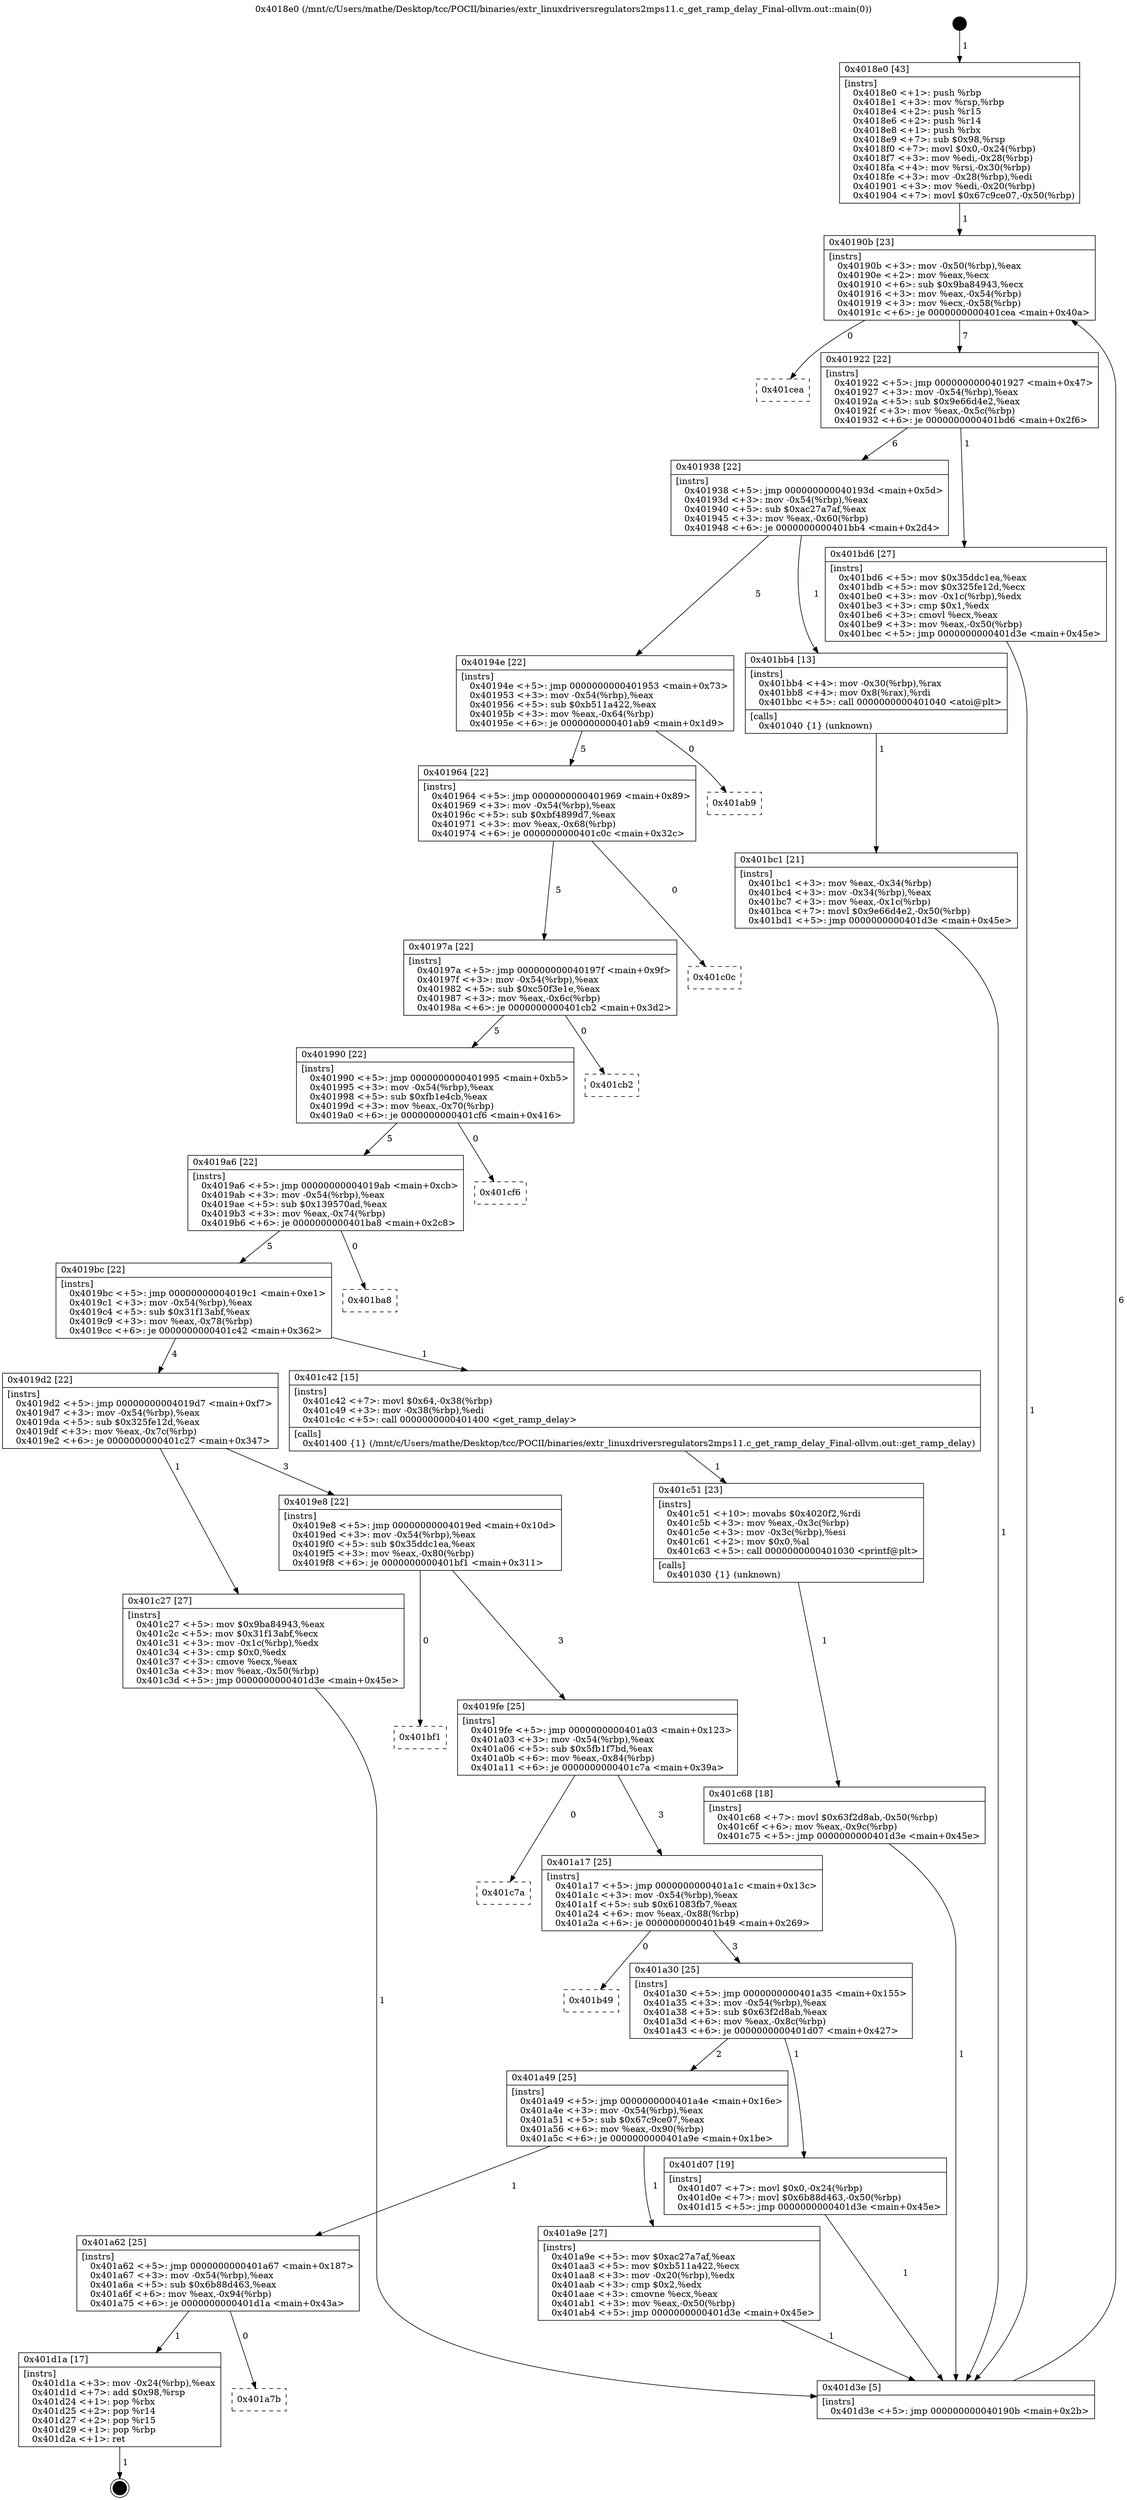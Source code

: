 digraph "0x4018e0" {
  label = "0x4018e0 (/mnt/c/Users/mathe/Desktop/tcc/POCII/binaries/extr_linuxdriversregulators2mps11.c_get_ramp_delay_Final-ollvm.out::main(0))"
  labelloc = "t"
  node[shape=record]

  Entry [label="",width=0.3,height=0.3,shape=circle,fillcolor=black,style=filled]
  "0x40190b" [label="{
     0x40190b [23]\l
     | [instrs]\l
     &nbsp;&nbsp;0x40190b \<+3\>: mov -0x50(%rbp),%eax\l
     &nbsp;&nbsp;0x40190e \<+2\>: mov %eax,%ecx\l
     &nbsp;&nbsp;0x401910 \<+6\>: sub $0x9ba84943,%ecx\l
     &nbsp;&nbsp;0x401916 \<+3\>: mov %eax,-0x54(%rbp)\l
     &nbsp;&nbsp;0x401919 \<+3\>: mov %ecx,-0x58(%rbp)\l
     &nbsp;&nbsp;0x40191c \<+6\>: je 0000000000401cea \<main+0x40a\>\l
  }"]
  "0x401cea" [label="{
     0x401cea\l
  }", style=dashed]
  "0x401922" [label="{
     0x401922 [22]\l
     | [instrs]\l
     &nbsp;&nbsp;0x401922 \<+5\>: jmp 0000000000401927 \<main+0x47\>\l
     &nbsp;&nbsp;0x401927 \<+3\>: mov -0x54(%rbp),%eax\l
     &nbsp;&nbsp;0x40192a \<+5\>: sub $0x9e66d4e2,%eax\l
     &nbsp;&nbsp;0x40192f \<+3\>: mov %eax,-0x5c(%rbp)\l
     &nbsp;&nbsp;0x401932 \<+6\>: je 0000000000401bd6 \<main+0x2f6\>\l
  }"]
  Exit [label="",width=0.3,height=0.3,shape=circle,fillcolor=black,style=filled,peripheries=2]
  "0x401bd6" [label="{
     0x401bd6 [27]\l
     | [instrs]\l
     &nbsp;&nbsp;0x401bd6 \<+5\>: mov $0x35ddc1ea,%eax\l
     &nbsp;&nbsp;0x401bdb \<+5\>: mov $0x325fe12d,%ecx\l
     &nbsp;&nbsp;0x401be0 \<+3\>: mov -0x1c(%rbp),%edx\l
     &nbsp;&nbsp;0x401be3 \<+3\>: cmp $0x1,%edx\l
     &nbsp;&nbsp;0x401be6 \<+3\>: cmovl %ecx,%eax\l
     &nbsp;&nbsp;0x401be9 \<+3\>: mov %eax,-0x50(%rbp)\l
     &nbsp;&nbsp;0x401bec \<+5\>: jmp 0000000000401d3e \<main+0x45e\>\l
  }"]
  "0x401938" [label="{
     0x401938 [22]\l
     | [instrs]\l
     &nbsp;&nbsp;0x401938 \<+5\>: jmp 000000000040193d \<main+0x5d\>\l
     &nbsp;&nbsp;0x40193d \<+3\>: mov -0x54(%rbp),%eax\l
     &nbsp;&nbsp;0x401940 \<+5\>: sub $0xac27a7af,%eax\l
     &nbsp;&nbsp;0x401945 \<+3\>: mov %eax,-0x60(%rbp)\l
     &nbsp;&nbsp;0x401948 \<+6\>: je 0000000000401bb4 \<main+0x2d4\>\l
  }"]
  "0x401a7b" [label="{
     0x401a7b\l
  }", style=dashed]
  "0x401bb4" [label="{
     0x401bb4 [13]\l
     | [instrs]\l
     &nbsp;&nbsp;0x401bb4 \<+4\>: mov -0x30(%rbp),%rax\l
     &nbsp;&nbsp;0x401bb8 \<+4\>: mov 0x8(%rax),%rdi\l
     &nbsp;&nbsp;0x401bbc \<+5\>: call 0000000000401040 \<atoi@plt\>\l
     | [calls]\l
     &nbsp;&nbsp;0x401040 \{1\} (unknown)\l
  }"]
  "0x40194e" [label="{
     0x40194e [22]\l
     | [instrs]\l
     &nbsp;&nbsp;0x40194e \<+5\>: jmp 0000000000401953 \<main+0x73\>\l
     &nbsp;&nbsp;0x401953 \<+3\>: mov -0x54(%rbp),%eax\l
     &nbsp;&nbsp;0x401956 \<+5\>: sub $0xb511a422,%eax\l
     &nbsp;&nbsp;0x40195b \<+3\>: mov %eax,-0x64(%rbp)\l
     &nbsp;&nbsp;0x40195e \<+6\>: je 0000000000401ab9 \<main+0x1d9\>\l
  }"]
  "0x401d1a" [label="{
     0x401d1a [17]\l
     | [instrs]\l
     &nbsp;&nbsp;0x401d1a \<+3\>: mov -0x24(%rbp),%eax\l
     &nbsp;&nbsp;0x401d1d \<+7\>: add $0x98,%rsp\l
     &nbsp;&nbsp;0x401d24 \<+1\>: pop %rbx\l
     &nbsp;&nbsp;0x401d25 \<+2\>: pop %r14\l
     &nbsp;&nbsp;0x401d27 \<+2\>: pop %r15\l
     &nbsp;&nbsp;0x401d29 \<+1\>: pop %rbp\l
     &nbsp;&nbsp;0x401d2a \<+1\>: ret\l
  }"]
  "0x401ab9" [label="{
     0x401ab9\l
  }", style=dashed]
  "0x401964" [label="{
     0x401964 [22]\l
     | [instrs]\l
     &nbsp;&nbsp;0x401964 \<+5\>: jmp 0000000000401969 \<main+0x89\>\l
     &nbsp;&nbsp;0x401969 \<+3\>: mov -0x54(%rbp),%eax\l
     &nbsp;&nbsp;0x40196c \<+5\>: sub $0xbf4899d7,%eax\l
     &nbsp;&nbsp;0x401971 \<+3\>: mov %eax,-0x68(%rbp)\l
     &nbsp;&nbsp;0x401974 \<+6\>: je 0000000000401c0c \<main+0x32c\>\l
  }"]
  "0x401c68" [label="{
     0x401c68 [18]\l
     | [instrs]\l
     &nbsp;&nbsp;0x401c68 \<+7\>: movl $0x63f2d8ab,-0x50(%rbp)\l
     &nbsp;&nbsp;0x401c6f \<+6\>: mov %eax,-0x9c(%rbp)\l
     &nbsp;&nbsp;0x401c75 \<+5\>: jmp 0000000000401d3e \<main+0x45e\>\l
  }"]
  "0x401c0c" [label="{
     0x401c0c\l
  }", style=dashed]
  "0x40197a" [label="{
     0x40197a [22]\l
     | [instrs]\l
     &nbsp;&nbsp;0x40197a \<+5\>: jmp 000000000040197f \<main+0x9f\>\l
     &nbsp;&nbsp;0x40197f \<+3\>: mov -0x54(%rbp),%eax\l
     &nbsp;&nbsp;0x401982 \<+5\>: sub $0xc50f3e1e,%eax\l
     &nbsp;&nbsp;0x401987 \<+3\>: mov %eax,-0x6c(%rbp)\l
     &nbsp;&nbsp;0x40198a \<+6\>: je 0000000000401cb2 \<main+0x3d2\>\l
  }"]
  "0x401c51" [label="{
     0x401c51 [23]\l
     | [instrs]\l
     &nbsp;&nbsp;0x401c51 \<+10\>: movabs $0x4020f2,%rdi\l
     &nbsp;&nbsp;0x401c5b \<+3\>: mov %eax,-0x3c(%rbp)\l
     &nbsp;&nbsp;0x401c5e \<+3\>: mov -0x3c(%rbp),%esi\l
     &nbsp;&nbsp;0x401c61 \<+2\>: mov $0x0,%al\l
     &nbsp;&nbsp;0x401c63 \<+5\>: call 0000000000401030 \<printf@plt\>\l
     | [calls]\l
     &nbsp;&nbsp;0x401030 \{1\} (unknown)\l
  }"]
  "0x401cb2" [label="{
     0x401cb2\l
  }", style=dashed]
  "0x401990" [label="{
     0x401990 [22]\l
     | [instrs]\l
     &nbsp;&nbsp;0x401990 \<+5\>: jmp 0000000000401995 \<main+0xb5\>\l
     &nbsp;&nbsp;0x401995 \<+3\>: mov -0x54(%rbp),%eax\l
     &nbsp;&nbsp;0x401998 \<+5\>: sub $0xfb1e4cb,%eax\l
     &nbsp;&nbsp;0x40199d \<+3\>: mov %eax,-0x70(%rbp)\l
     &nbsp;&nbsp;0x4019a0 \<+6\>: je 0000000000401cf6 \<main+0x416\>\l
  }"]
  "0x401bc1" [label="{
     0x401bc1 [21]\l
     | [instrs]\l
     &nbsp;&nbsp;0x401bc1 \<+3\>: mov %eax,-0x34(%rbp)\l
     &nbsp;&nbsp;0x401bc4 \<+3\>: mov -0x34(%rbp),%eax\l
     &nbsp;&nbsp;0x401bc7 \<+3\>: mov %eax,-0x1c(%rbp)\l
     &nbsp;&nbsp;0x401bca \<+7\>: movl $0x9e66d4e2,-0x50(%rbp)\l
     &nbsp;&nbsp;0x401bd1 \<+5\>: jmp 0000000000401d3e \<main+0x45e\>\l
  }"]
  "0x401cf6" [label="{
     0x401cf6\l
  }", style=dashed]
  "0x4019a6" [label="{
     0x4019a6 [22]\l
     | [instrs]\l
     &nbsp;&nbsp;0x4019a6 \<+5\>: jmp 00000000004019ab \<main+0xcb\>\l
     &nbsp;&nbsp;0x4019ab \<+3\>: mov -0x54(%rbp),%eax\l
     &nbsp;&nbsp;0x4019ae \<+5\>: sub $0x139570ad,%eax\l
     &nbsp;&nbsp;0x4019b3 \<+3\>: mov %eax,-0x74(%rbp)\l
     &nbsp;&nbsp;0x4019b6 \<+6\>: je 0000000000401ba8 \<main+0x2c8\>\l
  }"]
  "0x4018e0" [label="{
     0x4018e0 [43]\l
     | [instrs]\l
     &nbsp;&nbsp;0x4018e0 \<+1\>: push %rbp\l
     &nbsp;&nbsp;0x4018e1 \<+3\>: mov %rsp,%rbp\l
     &nbsp;&nbsp;0x4018e4 \<+2\>: push %r15\l
     &nbsp;&nbsp;0x4018e6 \<+2\>: push %r14\l
     &nbsp;&nbsp;0x4018e8 \<+1\>: push %rbx\l
     &nbsp;&nbsp;0x4018e9 \<+7\>: sub $0x98,%rsp\l
     &nbsp;&nbsp;0x4018f0 \<+7\>: movl $0x0,-0x24(%rbp)\l
     &nbsp;&nbsp;0x4018f7 \<+3\>: mov %edi,-0x28(%rbp)\l
     &nbsp;&nbsp;0x4018fa \<+4\>: mov %rsi,-0x30(%rbp)\l
     &nbsp;&nbsp;0x4018fe \<+3\>: mov -0x28(%rbp),%edi\l
     &nbsp;&nbsp;0x401901 \<+3\>: mov %edi,-0x20(%rbp)\l
     &nbsp;&nbsp;0x401904 \<+7\>: movl $0x67c9ce07,-0x50(%rbp)\l
  }"]
  "0x401ba8" [label="{
     0x401ba8\l
  }", style=dashed]
  "0x4019bc" [label="{
     0x4019bc [22]\l
     | [instrs]\l
     &nbsp;&nbsp;0x4019bc \<+5\>: jmp 00000000004019c1 \<main+0xe1\>\l
     &nbsp;&nbsp;0x4019c1 \<+3\>: mov -0x54(%rbp),%eax\l
     &nbsp;&nbsp;0x4019c4 \<+5\>: sub $0x31f13abf,%eax\l
     &nbsp;&nbsp;0x4019c9 \<+3\>: mov %eax,-0x78(%rbp)\l
     &nbsp;&nbsp;0x4019cc \<+6\>: je 0000000000401c42 \<main+0x362\>\l
  }"]
  "0x401d3e" [label="{
     0x401d3e [5]\l
     | [instrs]\l
     &nbsp;&nbsp;0x401d3e \<+5\>: jmp 000000000040190b \<main+0x2b\>\l
  }"]
  "0x401c42" [label="{
     0x401c42 [15]\l
     | [instrs]\l
     &nbsp;&nbsp;0x401c42 \<+7\>: movl $0x64,-0x38(%rbp)\l
     &nbsp;&nbsp;0x401c49 \<+3\>: mov -0x38(%rbp),%edi\l
     &nbsp;&nbsp;0x401c4c \<+5\>: call 0000000000401400 \<get_ramp_delay\>\l
     | [calls]\l
     &nbsp;&nbsp;0x401400 \{1\} (/mnt/c/Users/mathe/Desktop/tcc/POCII/binaries/extr_linuxdriversregulators2mps11.c_get_ramp_delay_Final-ollvm.out::get_ramp_delay)\l
  }"]
  "0x4019d2" [label="{
     0x4019d2 [22]\l
     | [instrs]\l
     &nbsp;&nbsp;0x4019d2 \<+5\>: jmp 00000000004019d7 \<main+0xf7\>\l
     &nbsp;&nbsp;0x4019d7 \<+3\>: mov -0x54(%rbp),%eax\l
     &nbsp;&nbsp;0x4019da \<+5\>: sub $0x325fe12d,%eax\l
     &nbsp;&nbsp;0x4019df \<+3\>: mov %eax,-0x7c(%rbp)\l
     &nbsp;&nbsp;0x4019e2 \<+6\>: je 0000000000401c27 \<main+0x347\>\l
  }"]
  "0x401a62" [label="{
     0x401a62 [25]\l
     | [instrs]\l
     &nbsp;&nbsp;0x401a62 \<+5\>: jmp 0000000000401a67 \<main+0x187\>\l
     &nbsp;&nbsp;0x401a67 \<+3\>: mov -0x54(%rbp),%eax\l
     &nbsp;&nbsp;0x401a6a \<+5\>: sub $0x6b88d463,%eax\l
     &nbsp;&nbsp;0x401a6f \<+6\>: mov %eax,-0x94(%rbp)\l
     &nbsp;&nbsp;0x401a75 \<+6\>: je 0000000000401d1a \<main+0x43a\>\l
  }"]
  "0x401c27" [label="{
     0x401c27 [27]\l
     | [instrs]\l
     &nbsp;&nbsp;0x401c27 \<+5\>: mov $0x9ba84943,%eax\l
     &nbsp;&nbsp;0x401c2c \<+5\>: mov $0x31f13abf,%ecx\l
     &nbsp;&nbsp;0x401c31 \<+3\>: mov -0x1c(%rbp),%edx\l
     &nbsp;&nbsp;0x401c34 \<+3\>: cmp $0x0,%edx\l
     &nbsp;&nbsp;0x401c37 \<+3\>: cmove %ecx,%eax\l
     &nbsp;&nbsp;0x401c3a \<+3\>: mov %eax,-0x50(%rbp)\l
     &nbsp;&nbsp;0x401c3d \<+5\>: jmp 0000000000401d3e \<main+0x45e\>\l
  }"]
  "0x4019e8" [label="{
     0x4019e8 [22]\l
     | [instrs]\l
     &nbsp;&nbsp;0x4019e8 \<+5\>: jmp 00000000004019ed \<main+0x10d\>\l
     &nbsp;&nbsp;0x4019ed \<+3\>: mov -0x54(%rbp),%eax\l
     &nbsp;&nbsp;0x4019f0 \<+5\>: sub $0x35ddc1ea,%eax\l
     &nbsp;&nbsp;0x4019f5 \<+3\>: mov %eax,-0x80(%rbp)\l
     &nbsp;&nbsp;0x4019f8 \<+6\>: je 0000000000401bf1 \<main+0x311\>\l
  }"]
  "0x401a9e" [label="{
     0x401a9e [27]\l
     | [instrs]\l
     &nbsp;&nbsp;0x401a9e \<+5\>: mov $0xac27a7af,%eax\l
     &nbsp;&nbsp;0x401aa3 \<+5\>: mov $0xb511a422,%ecx\l
     &nbsp;&nbsp;0x401aa8 \<+3\>: mov -0x20(%rbp),%edx\l
     &nbsp;&nbsp;0x401aab \<+3\>: cmp $0x2,%edx\l
     &nbsp;&nbsp;0x401aae \<+3\>: cmovne %ecx,%eax\l
     &nbsp;&nbsp;0x401ab1 \<+3\>: mov %eax,-0x50(%rbp)\l
     &nbsp;&nbsp;0x401ab4 \<+5\>: jmp 0000000000401d3e \<main+0x45e\>\l
  }"]
  "0x401bf1" [label="{
     0x401bf1\l
  }", style=dashed]
  "0x4019fe" [label="{
     0x4019fe [25]\l
     | [instrs]\l
     &nbsp;&nbsp;0x4019fe \<+5\>: jmp 0000000000401a03 \<main+0x123\>\l
     &nbsp;&nbsp;0x401a03 \<+3\>: mov -0x54(%rbp),%eax\l
     &nbsp;&nbsp;0x401a06 \<+5\>: sub $0x5fb1f7bd,%eax\l
     &nbsp;&nbsp;0x401a0b \<+6\>: mov %eax,-0x84(%rbp)\l
     &nbsp;&nbsp;0x401a11 \<+6\>: je 0000000000401c7a \<main+0x39a\>\l
  }"]
  "0x401a49" [label="{
     0x401a49 [25]\l
     | [instrs]\l
     &nbsp;&nbsp;0x401a49 \<+5\>: jmp 0000000000401a4e \<main+0x16e\>\l
     &nbsp;&nbsp;0x401a4e \<+3\>: mov -0x54(%rbp),%eax\l
     &nbsp;&nbsp;0x401a51 \<+5\>: sub $0x67c9ce07,%eax\l
     &nbsp;&nbsp;0x401a56 \<+6\>: mov %eax,-0x90(%rbp)\l
     &nbsp;&nbsp;0x401a5c \<+6\>: je 0000000000401a9e \<main+0x1be\>\l
  }"]
  "0x401c7a" [label="{
     0x401c7a\l
  }", style=dashed]
  "0x401a17" [label="{
     0x401a17 [25]\l
     | [instrs]\l
     &nbsp;&nbsp;0x401a17 \<+5\>: jmp 0000000000401a1c \<main+0x13c\>\l
     &nbsp;&nbsp;0x401a1c \<+3\>: mov -0x54(%rbp),%eax\l
     &nbsp;&nbsp;0x401a1f \<+5\>: sub $0x61083fb7,%eax\l
     &nbsp;&nbsp;0x401a24 \<+6\>: mov %eax,-0x88(%rbp)\l
     &nbsp;&nbsp;0x401a2a \<+6\>: je 0000000000401b49 \<main+0x269\>\l
  }"]
  "0x401d07" [label="{
     0x401d07 [19]\l
     | [instrs]\l
     &nbsp;&nbsp;0x401d07 \<+7\>: movl $0x0,-0x24(%rbp)\l
     &nbsp;&nbsp;0x401d0e \<+7\>: movl $0x6b88d463,-0x50(%rbp)\l
     &nbsp;&nbsp;0x401d15 \<+5\>: jmp 0000000000401d3e \<main+0x45e\>\l
  }"]
  "0x401b49" [label="{
     0x401b49\l
  }", style=dashed]
  "0x401a30" [label="{
     0x401a30 [25]\l
     | [instrs]\l
     &nbsp;&nbsp;0x401a30 \<+5\>: jmp 0000000000401a35 \<main+0x155\>\l
     &nbsp;&nbsp;0x401a35 \<+3\>: mov -0x54(%rbp),%eax\l
     &nbsp;&nbsp;0x401a38 \<+5\>: sub $0x63f2d8ab,%eax\l
     &nbsp;&nbsp;0x401a3d \<+6\>: mov %eax,-0x8c(%rbp)\l
     &nbsp;&nbsp;0x401a43 \<+6\>: je 0000000000401d07 \<main+0x427\>\l
  }"]
  Entry -> "0x4018e0" [label=" 1"]
  "0x40190b" -> "0x401cea" [label=" 0"]
  "0x40190b" -> "0x401922" [label=" 7"]
  "0x401d1a" -> Exit [label=" 1"]
  "0x401922" -> "0x401bd6" [label=" 1"]
  "0x401922" -> "0x401938" [label=" 6"]
  "0x401a62" -> "0x401a7b" [label=" 0"]
  "0x401938" -> "0x401bb4" [label=" 1"]
  "0x401938" -> "0x40194e" [label=" 5"]
  "0x401a62" -> "0x401d1a" [label=" 1"]
  "0x40194e" -> "0x401ab9" [label=" 0"]
  "0x40194e" -> "0x401964" [label=" 5"]
  "0x401d07" -> "0x401d3e" [label=" 1"]
  "0x401964" -> "0x401c0c" [label=" 0"]
  "0x401964" -> "0x40197a" [label=" 5"]
  "0x401c68" -> "0x401d3e" [label=" 1"]
  "0x40197a" -> "0x401cb2" [label=" 0"]
  "0x40197a" -> "0x401990" [label=" 5"]
  "0x401c51" -> "0x401c68" [label=" 1"]
  "0x401990" -> "0x401cf6" [label=" 0"]
  "0x401990" -> "0x4019a6" [label=" 5"]
  "0x401c42" -> "0x401c51" [label=" 1"]
  "0x4019a6" -> "0x401ba8" [label=" 0"]
  "0x4019a6" -> "0x4019bc" [label=" 5"]
  "0x401c27" -> "0x401d3e" [label=" 1"]
  "0x4019bc" -> "0x401c42" [label=" 1"]
  "0x4019bc" -> "0x4019d2" [label=" 4"]
  "0x401bd6" -> "0x401d3e" [label=" 1"]
  "0x4019d2" -> "0x401c27" [label=" 1"]
  "0x4019d2" -> "0x4019e8" [label=" 3"]
  "0x401bc1" -> "0x401d3e" [label=" 1"]
  "0x4019e8" -> "0x401bf1" [label=" 0"]
  "0x4019e8" -> "0x4019fe" [label=" 3"]
  "0x401bb4" -> "0x401bc1" [label=" 1"]
  "0x4019fe" -> "0x401c7a" [label=" 0"]
  "0x4019fe" -> "0x401a17" [label=" 3"]
  "0x4018e0" -> "0x40190b" [label=" 1"]
  "0x401a17" -> "0x401b49" [label=" 0"]
  "0x401a17" -> "0x401a30" [label=" 3"]
  "0x401a9e" -> "0x401d3e" [label=" 1"]
  "0x401a30" -> "0x401d07" [label=" 1"]
  "0x401a30" -> "0x401a49" [label=" 2"]
  "0x401d3e" -> "0x40190b" [label=" 6"]
  "0x401a49" -> "0x401a9e" [label=" 1"]
  "0x401a49" -> "0x401a62" [label=" 1"]
}

